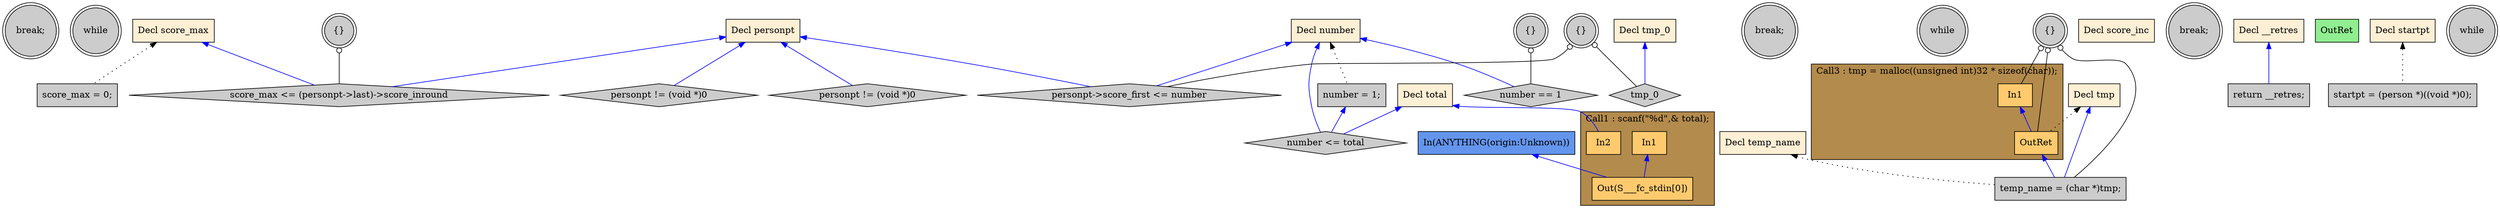 digraph G {
  rankdir=TB;
  node [style="filled", ];
  32 [label="break;", fillcolor="#CCCCCC", shape=doublecircle, ];
  33 [label="while", fillcolor="#CCCCCC", shape=doublecircle, ];
  34 [label="personpt != (void *)0", fillcolor="#CCCCCC", shape=diamond, ];
  35 [label="{}", fillcolor="#CCCCCC", shape=doublecircle, ];
  36 [label="score_max <= (personpt->last)->score_inround",
      fillcolor="#CCCCCC", shape=diamond, ];
  37 [label="break;", fillcolor="#CCCCCC", shape=doublecircle, ];
  38 [label="while", fillcolor="#CCCCCC", shape=doublecircle, ];
  6 [label="Decl number", fillcolor="#FFEFD5", shape=box, ];
  39 [label="personpt != (void *)0", fillcolor="#CCCCCC", shape=diamond, ];
  7 [label="Decl total", fillcolor="#FFEFD5", shape=box, ];
  40 [label="{}", fillcolor="#CCCCCC", shape=doublecircle, ];
  8 [label="Decl temp_name", fillcolor="#FFEFD5", shape=box, ];
  41 [label="tmp_0", fillcolor="#CCCCCC", shape=diamond, ];
  9 [label="Decl tmp", fillcolor="#FFEFD5", shape=box, ];
  42 [label="personpt->score_first <= number", fillcolor="#CCCCCC",
      shape=diamond, ];
  10 [label="Decl score_inc", fillcolor="#FFEFD5", shape=box, ];
  43 [label="break;", fillcolor="#CCCCCC", shape=doublecircle, ];
  11 [label="Decl score_max", fillcolor="#FFEFD5", shape=box, ];
  44 [label="return __retres;", fillcolor="#CCCCCC", shape=box, ];
  12 [label="Decl personpt", fillcolor="#FFEFD5", shape=box, ];
  45 [label="OutRet", fillcolor="#90EE90", shape=box, ];
  13 [label="Decl startpt", fillcolor="#FFEFD5", shape=box, ];
  46 [label="In(ANYTHING(origin:Unknown))", fillcolor="#6495ED", shape=box, ];
  14 [label="Decl tmp_0", fillcolor="#FFEFD5", shape=box, ];
  15 [label="Decl __retres", fillcolor="#FFEFD5", shape=box, ];
  17 [label="In1", fillcolor="#FFCA6E", shape=box, ];
  18 [label="In2", fillcolor="#FFCA6E", shape=box, ];
  19 [label="Out(S___fc_stdin[0])", fillcolor="#FFCA6E", shape=box, ];
  20 [label="{}", fillcolor="#CCCCCC", shape=doublecircle, ];
  22 [label="In1", fillcolor="#FFCA6E", shape=box, ];
  23 [label="OutRet", fillcolor="#FFCA6E", shape=box, ];
  24 [label="temp_name = (char *)tmp;", fillcolor="#CCCCCC", shape=box, ];
  25 [label="score_max = 0;", fillcolor="#CCCCCC", shape=box, ];
  26 [label="startpt = (person *)((void *)0);", fillcolor="#CCCCCC",
      shape=box, ];
  27 [label="number = 1;", fillcolor="#CCCCCC", shape=box, ];
  28 [label="while", fillcolor="#CCCCCC", shape=doublecircle, ];
  29 [label="number <= total", fillcolor="#CCCCCC", shape=diamond, ];
  30 [label="{}", fillcolor="#CCCCCC", shape=doublecircle, ];
  31 [label="number == 1", fillcolor="#CCCCCC", shape=diamond, ];
  
  subgraph cluster_Call1 { label="Call1 : scanf(\"%d\",& total);";
                           fillcolor="#B38B4D"; style="filled"; 19;18;17;
     };
  subgraph cluster_Call3 { label="Call3 : tmp = malloc((unsigned int)32 * sizeof(char));";
                           fillcolor="#B38B4D"; style="filled"; 23;22;
     };
  
  edge [dir=back, ];
  12 -> 34 [color="#0000FF", ];
  11 -> 36 [color="#0000FF", ];
  12 -> 36 [color="#0000FF", ];
  35 -> 36 [color="#000000", arrowtail=odot, ];
  12 -> 39 [color="#0000FF", ];
  14 -> 41 [color="#0000FF", ];
  40 -> 41 [color="#000000", arrowtail=odot, ];
  6 -> 42 [color="#0000FF", ];
  12 -> 42 [color="#0000FF", ];
  40 -> 42 [color="#000000", arrowtail=odot, ];
  15 -> 44 [color="#0000FF", ];
  7 -> 18 [color="#0000FF", ];
  17 -> 19 [color="#0000FF", ];
  46 -> 19 [color="#0000FF", ];
  20 -> 22 [color="#000000", arrowtail=odot, ];
  9 -> 23 [color="#000000", style="dotted", ];
  20 -> 23 [color="#000000", arrowtail=odot, ];
  22 -> 23 [color="#0000FF", ];
  8 -> 24 [color="#000000", style="dotted", ];
  9 -> 24 [color="#0000FF", ];
  20 -> 24 [color="#000000", arrowtail=odot, ];
  23 -> 24 [color="#0000FF", ];
  11 -> 25 [color="#000000", style="dotted", ];
  13 -> 26 [color="#000000", style="dotted", ];
  6 -> 27 [color="#000000", style="dotted", ];
  6 -> 29 [color="#0000FF", ];
  7 -> 29 [color="#0000FF", ];
  27 -> 29 [color="#0000FF", ];
  6 -> 31 [color="#0000FF", ];
  30 -> 31 [color="#000000", arrowtail=odot, ];
  
  }